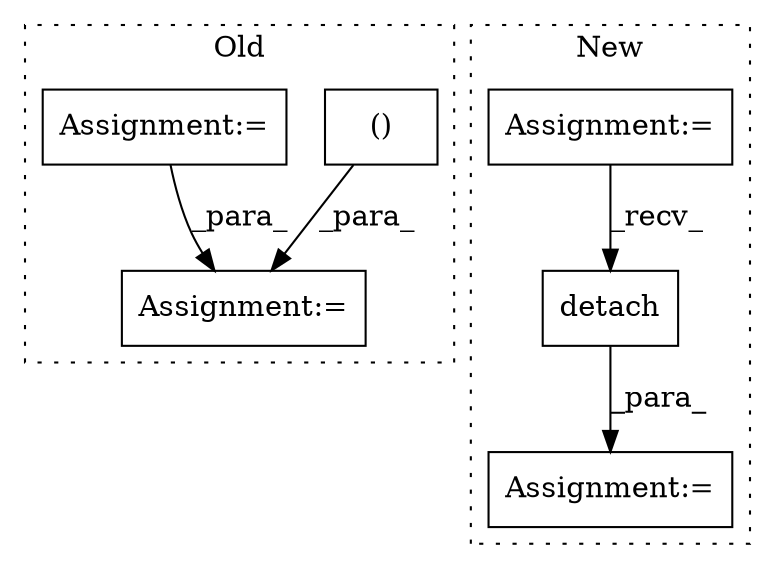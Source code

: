 digraph G {
subgraph cluster0 {
1 [label="()" a="106" s="3582" l="39" shape="box"];
4 [label="Assignment:=" a="7" s="3854" l="1" shape="box"];
6 [label="Assignment:=" a="7" s="3530" l="1" shape="box"];
label = "Old";
style="dotted";
}
subgraph cluster1 {
2 [label="detach" a="32" s="3813" l="8" shape="box"];
3 [label="Assignment:=" a="7" s="3764" l="7" shape="box"];
5 [label="Assignment:=" a="7" s="3636" l="1" shape="box"];
label = "New";
style="dotted";
}
1 -> 4 [label="_para_"];
2 -> 3 [label="_para_"];
5 -> 2 [label="_recv_"];
6 -> 4 [label="_para_"];
}